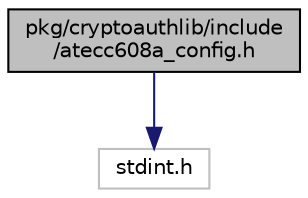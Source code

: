 digraph "pkg/cryptoauthlib/include/atecc608a_config.h"
{
 // LATEX_PDF_SIZE
  edge [fontname="Helvetica",fontsize="10",labelfontname="Helvetica",labelfontsize="10"];
  node [fontname="Helvetica",fontsize="10",shape=record];
  Node1 [label="pkg/cryptoauthlib/include\l/atecc608a_config.h",height=0.2,width=0.4,color="black", fillcolor="grey75", style="filled", fontcolor="black",tooltip="Example configuration for Microchip CryptoAuth devices."];
  Node1 -> Node2 [color="midnightblue",fontsize="10",style="solid",fontname="Helvetica"];
  Node2 [label="stdint.h",height=0.2,width=0.4,color="grey75", fillcolor="white", style="filled",tooltip=" "];
}
